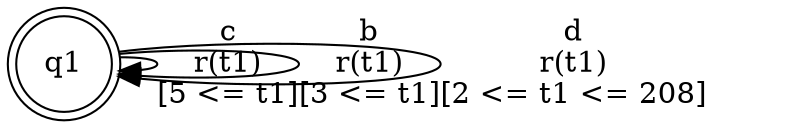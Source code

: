 digraph "tests_1/test17/solution1016/solution" {
	q1[label=q1 shape=doublecircle]
	q1 -> q1[label="c\nr(t1)\n[5 <= t1]"]
	q1 -> q1[label="b\nr(t1)\n[3 <= t1]"]
	q1 -> q1[label="d\nr(t1)\n[2 <= t1 <= 208]"]
}
